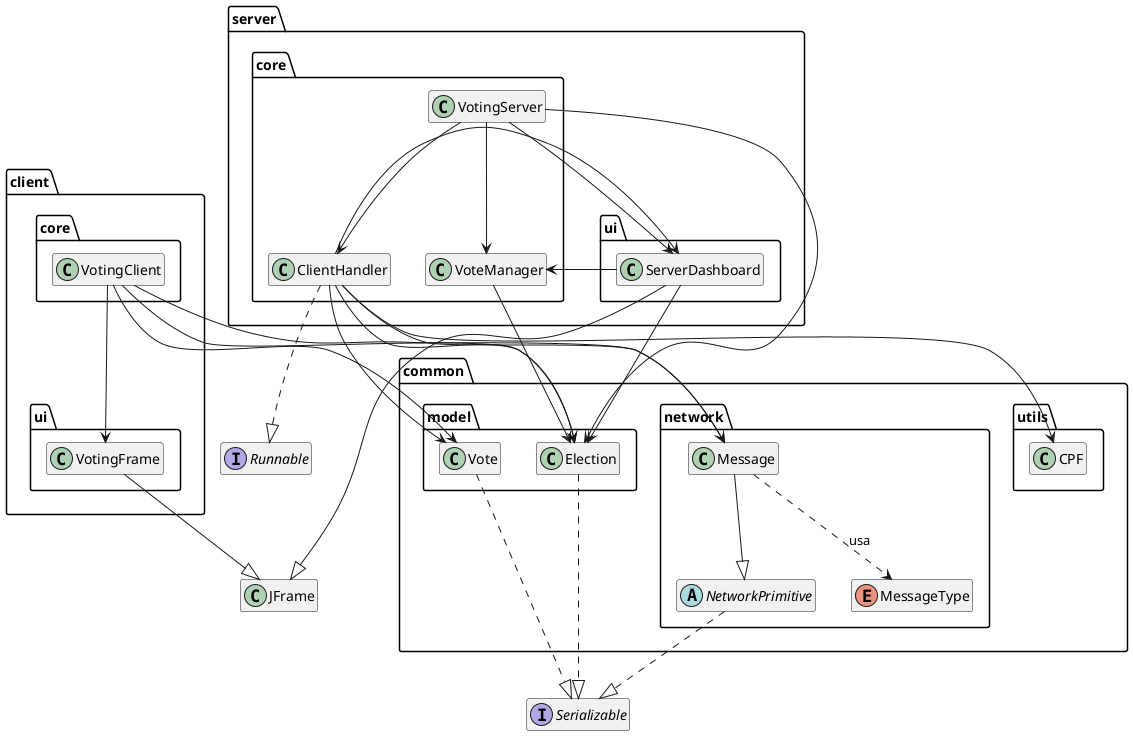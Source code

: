 @startuml
hide members

package "common.network" {
  abstract class NetworkPrimitive
  class Message
  enum MessageType
}

package "common.model" {
  class Election
  class Vote
}

package "common.utils" {
  class CPF
}

package "client.core" {
  class VotingClient
}

package "client.ui" {
  class VotingFrame
}

package "server.core" {
  class VotingServer
  class ClientHandler
  class VoteManager
}

package "server.ui" {
  class ServerDashboard
}

' Interfaces/classes externas usadas por herança/implementação
interface Serializable
interface Runnable
class JFrame

' Heranças/implementações
Message --|> NetworkPrimitive
NetworkPrimitive ..|> Serializable
Election ..|> Serializable
Vote ..|> Serializable
ClientHandler ..|> Runnable
VotingFrame --|> JFrame
ServerDashboard --|> JFrame

' Associações principais entre classes do projeto
VotingClient --> VotingFrame
VotingClient --> Message
VotingClient --> Election
VotingClient --> Vote

VotingServer --> VoteManager
VotingServer --> Election
VotingServer --> ServerDashboard
VotingServer --> ClientHandler

ClientHandler --> Election
ClientHandler --> Vote
ClientHandler --> CPF
ClientHandler --> Message
ClientHandler --> ServerDashboard

ServerDashboard --> VoteManager
ServerDashboard --> Election

VoteManager --> Election

' Enum interna usada por Message
Message ..> MessageType : usa

@enduml
